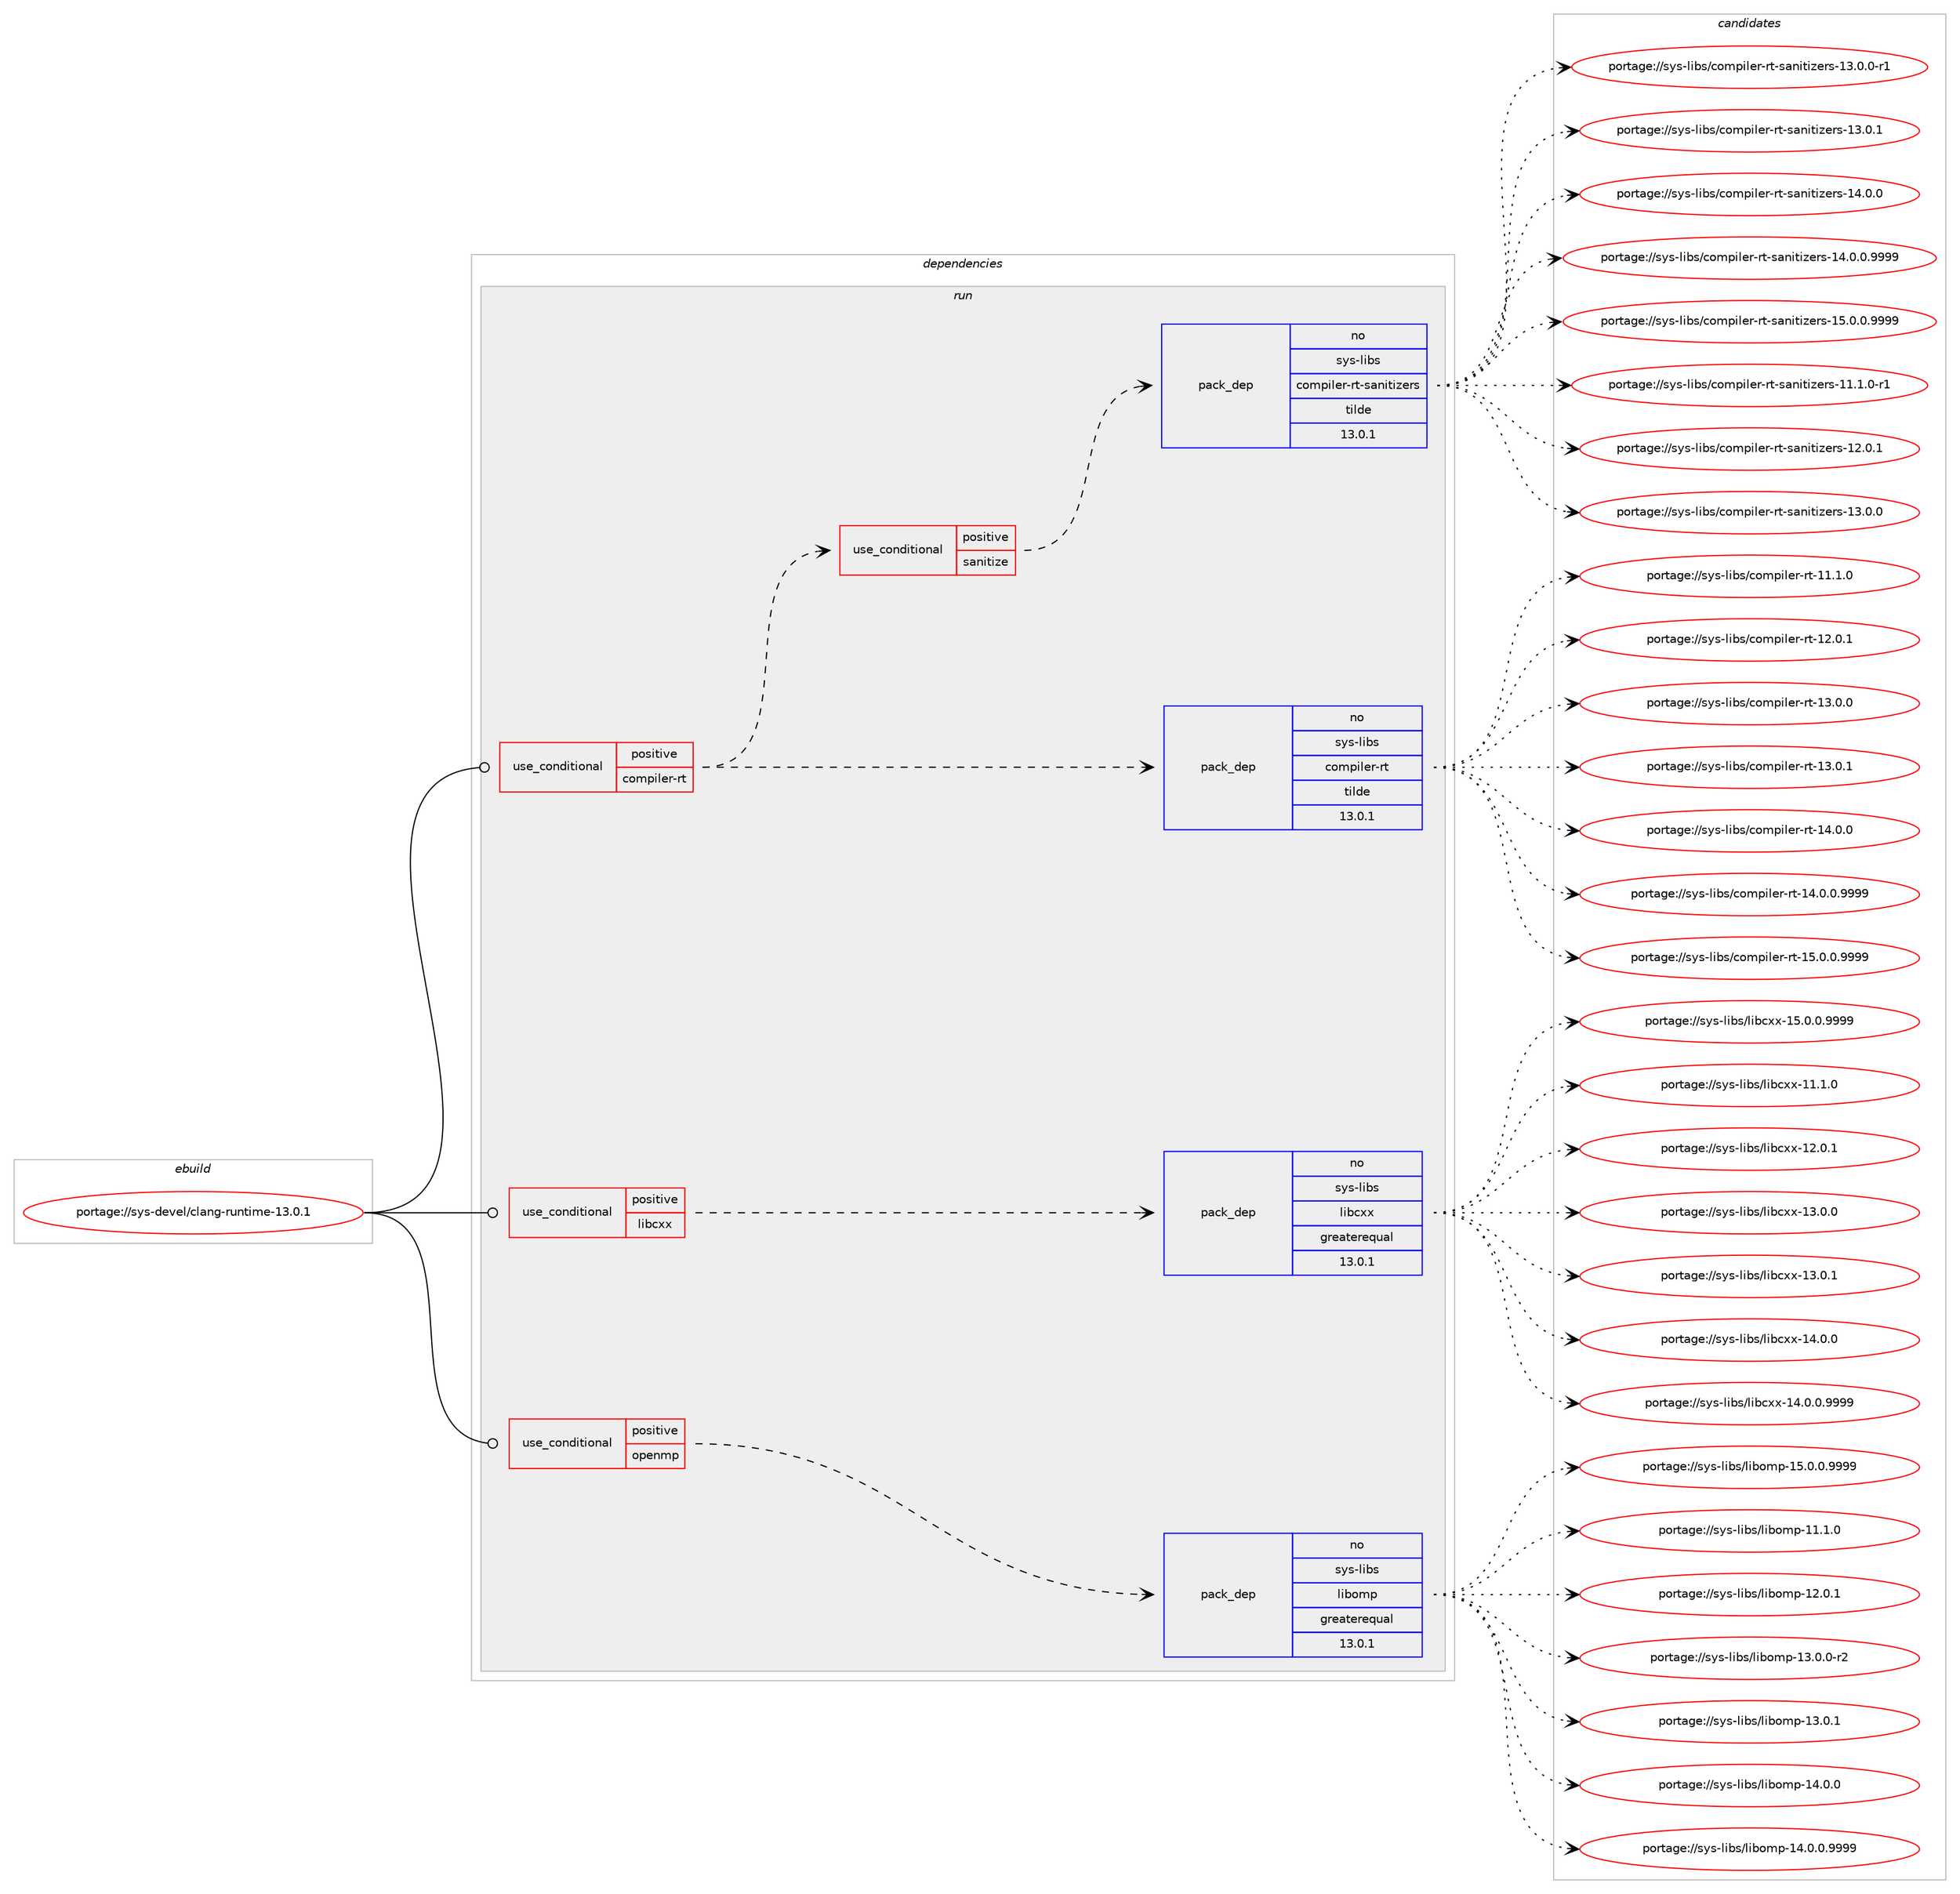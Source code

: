 digraph prolog {

# *************
# Graph options
# *************

newrank=true;
concentrate=true;
compound=true;
graph [rankdir=LR,fontname=Helvetica,fontsize=10,ranksep=1.5];#, ranksep=2.5, nodesep=0.2];
edge  [arrowhead=vee];
node  [fontname=Helvetica,fontsize=10];

# **********
# The ebuild
# **********

subgraph cluster_leftcol {
color=gray;
rank=same;
label=<<i>ebuild</i>>;
id [label="portage://sys-devel/clang-runtime-13.0.1", color=red, width=4, href="../sys-devel/clang-runtime-13.0.1.svg"];
}

# ****************
# The dependencies
# ****************

subgraph cluster_midcol {
color=gray;
label=<<i>dependencies</i>>;
subgraph cluster_compile {
fillcolor="#eeeeee";
style=filled;
label=<<i>compile</i>>;
}
subgraph cluster_compileandrun {
fillcolor="#eeeeee";
style=filled;
label=<<i>compile and run</i>>;
}
subgraph cluster_run {
fillcolor="#eeeeee";
style=filled;
label=<<i>run</i>>;
subgraph cond125 {
dependency214 [label=<<TABLE BORDER="0" CELLBORDER="1" CELLSPACING="0" CELLPADDING="4"><TR><TD ROWSPAN="3" CELLPADDING="10">use_conditional</TD></TR><TR><TD>positive</TD></TR><TR><TD>compiler-rt</TD></TR></TABLE>>, shape=none, color=red];
subgraph pack89 {
dependency215 [label=<<TABLE BORDER="0" CELLBORDER="1" CELLSPACING="0" CELLPADDING="4" WIDTH="220"><TR><TD ROWSPAN="6" CELLPADDING="30">pack_dep</TD></TR><TR><TD WIDTH="110">no</TD></TR><TR><TD>sys-libs</TD></TR><TR><TD>compiler-rt</TD></TR><TR><TD>tilde</TD></TR><TR><TD>13.0.1</TD></TR></TABLE>>, shape=none, color=blue];
}
dependency214:e -> dependency215:w [weight=20,style="dashed",arrowhead="vee"];
subgraph cond126 {
dependency216 [label=<<TABLE BORDER="0" CELLBORDER="1" CELLSPACING="0" CELLPADDING="4"><TR><TD ROWSPAN="3" CELLPADDING="10">use_conditional</TD></TR><TR><TD>positive</TD></TR><TR><TD>sanitize</TD></TR></TABLE>>, shape=none, color=red];
subgraph pack90 {
dependency217 [label=<<TABLE BORDER="0" CELLBORDER="1" CELLSPACING="0" CELLPADDING="4" WIDTH="220"><TR><TD ROWSPAN="6" CELLPADDING="30">pack_dep</TD></TR><TR><TD WIDTH="110">no</TD></TR><TR><TD>sys-libs</TD></TR><TR><TD>compiler-rt-sanitizers</TD></TR><TR><TD>tilde</TD></TR><TR><TD>13.0.1</TD></TR></TABLE>>, shape=none, color=blue];
}
dependency216:e -> dependency217:w [weight=20,style="dashed",arrowhead="vee"];
}
dependency214:e -> dependency216:w [weight=20,style="dashed",arrowhead="vee"];
}
id:e -> dependency214:w [weight=20,style="solid",arrowhead="odot"];
subgraph cond127 {
dependency218 [label=<<TABLE BORDER="0" CELLBORDER="1" CELLSPACING="0" CELLPADDING="4"><TR><TD ROWSPAN="3" CELLPADDING="10">use_conditional</TD></TR><TR><TD>positive</TD></TR><TR><TD>libcxx</TD></TR></TABLE>>, shape=none, color=red];
subgraph pack91 {
dependency219 [label=<<TABLE BORDER="0" CELLBORDER="1" CELLSPACING="0" CELLPADDING="4" WIDTH="220"><TR><TD ROWSPAN="6" CELLPADDING="30">pack_dep</TD></TR><TR><TD WIDTH="110">no</TD></TR><TR><TD>sys-libs</TD></TR><TR><TD>libcxx</TD></TR><TR><TD>greaterequal</TD></TR><TR><TD>13.0.1</TD></TR></TABLE>>, shape=none, color=blue];
}
dependency218:e -> dependency219:w [weight=20,style="dashed",arrowhead="vee"];
}
id:e -> dependency218:w [weight=20,style="solid",arrowhead="odot"];
subgraph cond128 {
dependency220 [label=<<TABLE BORDER="0" CELLBORDER="1" CELLSPACING="0" CELLPADDING="4"><TR><TD ROWSPAN="3" CELLPADDING="10">use_conditional</TD></TR><TR><TD>positive</TD></TR><TR><TD>openmp</TD></TR></TABLE>>, shape=none, color=red];
subgraph pack92 {
dependency221 [label=<<TABLE BORDER="0" CELLBORDER="1" CELLSPACING="0" CELLPADDING="4" WIDTH="220"><TR><TD ROWSPAN="6" CELLPADDING="30">pack_dep</TD></TR><TR><TD WIDTH="110">no</TD></TR><TR><TD>sys-libs</TD></TR><TR><TD>libomp</TD></TR><TR><TD>greaterequal</TD></TR><TR><TD>13.0.1</TD></TR></TABLE>>, shape=none, color=blue];
}
dependency220:e -> dependency221:w [weight=20,style="dashed",arrowhead="vee"];
}
id:e -> dependency220:w [weight=20,style="solid",arrowhead="odot"];
}
}

# **************
# The candidates
# **************

subgraph cluster_choices {
rank=same;
color=gray;
label=<<i>candidates</i>>;

subgraph choice89 {
color=black;
nodesep=1;
choice115121115451081059811547991111091121051081011144511411645494946494648 [label="portage://sys-libs/compiler-rt-11.1.0", color=red, width=4,href="../sys-libs/compiler-rt-11.1.0.svg"];
choice115121115451081059811547991111091121051081011144511411645495046484649 [label="portage://sys-libs/compiler-rt-12.0.1", color=red, width=4,href="../sys-libs/compiler-rt-12.0.1.svg"];
choice115121115451081059811547991111091121051081011144511411645495146484648 [label="portage://sys-libs/compiler-rt-13.0.0", color=red, width=4,href="../sys-libs/compiler-rt-13.0.0.svg"];
choice115121115451081059811547991111091121051081011144511411645495146484649 [label="portage://sys-libs/compiler-rt-13.0.1", color=red, width=4,href="../sys-libs/compiler-rt-13.0.1.svg"];
choice115121115451081059811547991111091121051081011144511411645495246484648 [label="portage://sys-libs/compiler-rt-14.0.0", color=red, width=4,href="../sys-libs/compiler-rt-14.0.0.svg"];
choice1151211154510810598115479911110911210510810111445114116454952464846484657575757 [label="portage://sys-libs/compiler-rt-14.0.0.9999", color=red, width=4,href="../sys-libs/compiler-rt-14.0.0.9999.svg"];
choice1151211154510810598115479911110911210510810111445114116454953464846484657575757 [label="portage://sys-libs/compiler-rt-15.0.0.9999", color=red, width=4,href="../sys-libs/compiler-rt-15.0.0.9999.svg"];
dependency215:e -> choice115121115451081059811547991111091121051081011144511411645494946494648:w [style=dotted,weight="100"];
dependency215:e -> choice115121115451081059811547991111091121051081011144511411645495046484649:w [style=dotted,weight="100"];
dependency215:e -> choice115121115451081059811547991111091121051081011144511411645495146484648:w [style=dotted,weight="100"];
dependency215:e -> choice115121115451081059811547991111091121051081011144511411645495146484649:w [style=dotted,weight="100"];
dependency215:e -> choice115121115451081059811547991111091121051081011144511411645495246484648:w [style=dotted,weight="100"];
dependency215:e -> choice1151211154510810598115479911110911210510810111445114116454952464846484657575757:w [style=dotted,weight="100"];
dependency215:e -> choice1151211154510810598115479911110911210510810111445114116454953464846484657575757:w [style=dotted,weight="100"];
}
subgraph choice90 {
color=black;
nodesep=1;
choice11512111545108105981154799111109112105108101114451141164511597110105116105122101114115454949464946484511449 [label="portage://sys-libs/compiler-rt-sanitizers-11.1.0-r1", color=red, width=4,href="../sys-libs/compiler-rt-sanitizers-11.1.0-r1.svg"];
choice1151211154510810598115479911110911210510810111445114116451159711010511610512210111411545495046484649 [label="portage://sys-libs/compiler-rt-sanitizers-12.0.1", color=red, width=4,href="../sys-libs/compiler-rt-sanitizers-12.0.1.svg"];
choice1151211154510810598115479911110911210510810111445114116451159711010511610512210111411545495146484648 [label="portage://sys-libs/compiler-rt-sanitizers-13.0.0", color=red, width=4,href="../sys-libs/compiler-rt-sanitizers-13.0.0.svg"];
choice11512111545108105981154799111109112105108101114451141164511597110105116105122101114115454951464846484511449 [label="portage://sys-libs/compiler-rt-sanitizers-13.0.0-r1", color=red, width=4,href="../sys-libs/compiler-rt-sanitizers-13.0.0-r1.svg"];
choice1151211154510810598115479911110911210510810111445114116451159711010511610512210111411545495146484649 [label="portage://sys-libs/compiler-rt-sanitizers-13.0.1", color=red, width=4,href="../sys-libs/compiler-rt-sanitizers-13.0.1.svg"];
choice1151211154510810598115479911110911210510810111445114116451159711010511610512210111411545495246484648 [label="portage://sys-libs/compiler-rt-sanitizers-14.0.0", color=red, width=4,href="../sys-libs/compiler-rt-sanitizers-14.0.0.svg"];
choice11512111545108105981154799111109112105108101114451141164511597110105116105122101114115454952464846484657575757 [label="portage://sys-libs/compiler-rt-sanitizers-14.0.0.9999", color=red, width=4,href="../sys-libs/compiler-rt-sanitizers-14.0.0.9999.svg"];
choice11512111545108105981154799111109112105108101114451141164511597110105116105122101114115454953464846484657575757 [label="portage://sys-libs/compiler-rt-sanitizers-15.0.0.9999", color=red, width=4,href="../sys-libs/compiler-rt-sanitizers-15.0.0.9999.svg"];
dependency217:e -> choice11512111545108105981154799111109112105108101114451141164511597110105116105122101114115454949464946484511449:w [style=dotted,weight="100"];
dependency217:e -> choice1151211154510810598115479911110911210510810111445114116451159711010511610512210111411545495046484649:w [style=dotted,weight="100"];
dependency217:e -> choice1151211154510810598115479911110911210510810111445114116451159711010511610512210111411545495146484648:w [style=dotted,weight="100"];
dependency217:e -> choice11512111545108105981154799111109112105108101114451141164511597110105116105122101114115454951464846484511449:w [style=dotted,weight="100"];
dependency217:e -> choice1151211154510810598115479911110911210510810111445114116451159711010511610512210111411545495146484649:w [style=dotted,weight="100"];
dependency217:e -> choice1151211154510810598115479911110911210510810111445114116451159711010511610512210111411545495246484648:w [style=dotted,weight="100"];
dependency217:e -> choice11512111545108105981154799111109112105108101114451141164511597110105116105122101114115454952464846484657575757:w [style=dotted,weight="100"];
dependency217:e -> choice11512111545108105981154799111109112105108101114451141164511597110105116105122101114115454953464846484657575757:w [style=dotted,weight="100"];
}
subgraph choice91 {
color=black;
nodesep=1;
choice115121115451081059811547108105989912012045494946494648 [label="portage://sys-libs/libcxx-11.1.0", color=red, width=4,href="../sys-libs/libcxx-11.1.0.svg"];
choice115121115451081059811547108105989912012045495046484649 [label="portage://sys-libs/libcxx-12.0.1", color=red, width=4,href="../sys-libs/libcxx-12.0.1.svg"];
choice115121115451081059811547108105989912012045495146484648 [label="portage://sys-libs/libcxx-13.0.0", color=red, width=4,href="../sys-libs/libcxx-13.0.0.svg"];
choice115121115451081059811547108105989912012045495146484649 [label="portage://sys-libs/libcxx-13.0.1", color=red, width=4,href="../sys-libs/libcxx-13.0.1.svg"];
choice115121115451081059811547108105989912012045495246484648 [label="portage://sys-libs/libcxx-14.0.0", color=red, width=4,href="../sys-libs/libcxx-14.0.0.svg"];
choice1151211154510810598115471081059899120120454952464846484657575757 [label="portage://sys-libs/libcxx-14.0.0.9999", color=red, width=4,href="../sys-libs/libcxx-14.0.0.9999.svg"];
choice1151211154510810598115471081059899120120454953464846484657575757 [label="portage://sys-libs/libcxx-15.0.0.9999", color=red, width=4,href="../sys-libs/libcxx-15.0.0.9999.svg"];
dependency219:e -> choice115121115451081059811547108105989912012045494946494648:w [style=dotted,weight="100"];
dependency219:e -> choice115121115451081059811547108105989912012045495046484649:w [style=dotted,weight="100"];
dependency219:e -> choice115121115451081059811547108105989912012045495146484648:w [style=dotted,weight="100"];
dependency219:e -> choice115121115451081059811547108105989912012045495146484649:w [style=dotted,weight="100"];
dependency219:e -> choice115121115451081059811547108105989912012045495246484648:w [style=dotted,weight="100"];
dependency219:e -> choice1151211154510810598115471081059899120120454952464846484657575757:w [style=dotted,weight="100"];
dependency219:e -> choice1151211154510810598115471081059899120120454953464846484657575757:w [style=dotted,weight="100"];
}
subgraph choice92 {
color=black;
nodesep=1;
choice1151211154510810598115471081059811110911245494946494648 [label="portage://sys-libs/libomp-11.1.0", color=red, width=4,href="../sys-libs/libomp-11.1.0.svg"];
choice1151211154510810598115471081059811110911245495046484649 [label="portage://sys-libs/libomp-12.0.1", color=red, width=4,href="../sys-libs/libomp-12.0.1.svg"];
choice11512111545108105981154710810598111109112454951464846484511450 [label="portage://sys-libs/libomp-13.0.0-r2", color=red, width=4,href="../sys-libs/libomp-13.0.0-r2.svg"];
choice1151211154510810598115471081059811110911245495146484649 [label="portage://sys-libs/libomp-13.0.1", color=red, width=4,href="../sys-libs/libomp-13.0.1.svg"];
choice1151211154510810598115471081059811110911245495246484648 [label="portage://sys-libs/libomp-14.0.0", color=red, width=4,href="../sys-libs/libomp-14.0.0.svg"];
choice11512111545108105981154710810598111109112454952464846484657575757 [label="portage://sys-libs/libomp-14.0.0.9999", color=red, width=4,href="../sys-libs/libomp-14.0.0.9999.svg"];
choice11512111545108105981154710810598111109112454953464846484657575757 [label="portage://sys-libs/libomp-15.0.0.9999", color=red, width=4,href="../sys-libs/libomp-15.0.0.9999.svg"];
dependency221:e -> choice1151211154510810598115471081059811110911245494946494648:w [style=dotted,weight="100"];
dependency221:e -> choice1151211154510810598115471081059811110911245495046484649:w [style=dotted,weight="100"];
dependency221:e -> choice11512111545108105981154710810598111109112454951464846484511450:w [style=dotted,weight="100"];
dependency221:e -> choice1151211154510810598115471081059811110911245495146484649:w [style=dotted,weight="100"];
dependency221:e -> choice1151211154510810598115471081059811110911245495246484648:w [style=dotted,weight="100"];
dependency221:e -> choice11512111545108105981154710810598111109112454952464846484657575757:w [style=dotted,weight="100"];
dependency221:e -> choice11512111545108105981154710810598111109112454953464846484657575757:w [style=dotted,weight="100"];
}
}

}
